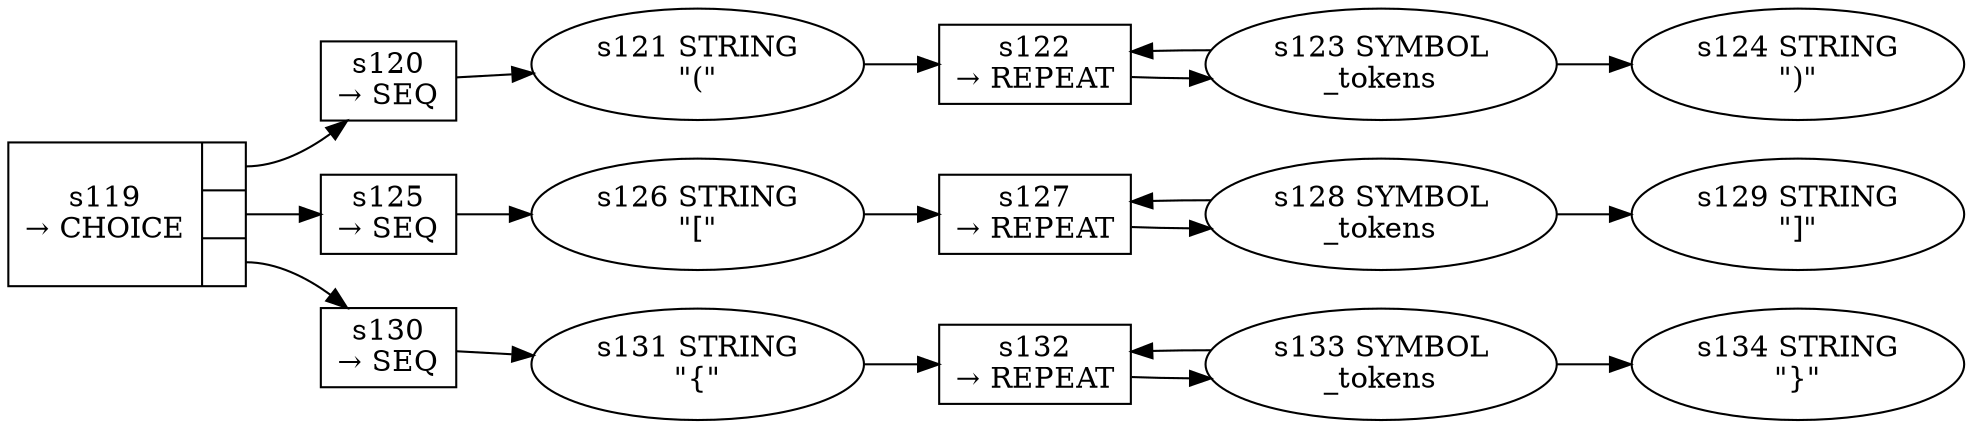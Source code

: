 
  digraph token_tree {
  
    rankdir=LR;
  
    s119 [label="{s119\n&rarr; CHOICE|{<p0>|<p1>|<p2>}}", shape=record, fixedsize=false, peripheries=1];
  s120 [label="s120\n&rarr; SEQ", shape=record, fixedsize=false, peripheries=1];
  s121 [label="s121 STRING\n\"(\""];
  s120 -> s121 [];
  s122 [label="s122\n&rarr; REPEAT", shape=record, fixedsize=false, peripheries=1];
  s123 [label="s123 SYMBOL\n_tokens" href="rust-grammar.json._tokens.dot.svg"];
  s122 -> s123 [];
  s123 -> s122 [];
  s121 -> s122 [];
  s124 [label="s124 STRING\n\")\""];
  s123 -> s124 [];
  s119:p0 -> s120 [label=""];
  s125 [label="s125\n&rarr; SEQ", shape=record, fixedsize=false, peripheries=1];
  s126 [label="s126 STRING\n\"[\""];
  s125 -> s126 [];
  s127 [label="s127\n&rarr; REPEAT", shape=record, fixedsize=false, peripheries=1];
  s128 [label="s128 SYMBOL\n_tokens" href="rust-grammar.json._tokens.dot.svg"];
  s127 -> s128 [];
  s128 -> s127 [];
  s126 -> s127 [];
  s129 [label="s129 STRING\n\"]\""];
  s128 -> s129 [];
  s119:p1 -> s125 [label=""];
  s130 [label="s130\n&rarr; SEQ", shape=record, fixedsize=false, peripheries=1];
  s131 [label="s131 STRING\n\"{\""];
  s130 -> s131 [];
  s132 [label="s132\n&rarr; REPEAT", shape=record, fixedsize=false, peripheries=1];
  s133 [label="s133 SYMBOL\n_tokens" href="rust-grammar.json._tokens.dot.svg"];
  s132 -> s133 [];
  s133 -> s132 [];
  s131 -> s132 [];
  s134 [label="s134 STRING\n\"}\""];
  s133 -> s134 [];
  s119:p2 -> s130 [label=""];
  
  }
  